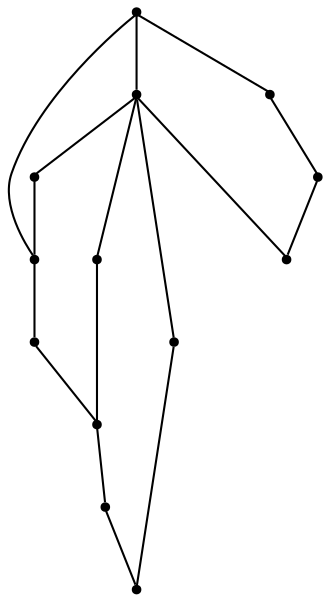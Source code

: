 graph {
  node [shape=point,comment="{\"directed\":false,\"doi\":\"10.4230/LIPIcs.GD.2024.11\",\"figure\":\"6 (4)\"}"]

  v0 [pos="962.6943238092231,2297.8888980236093"]
  v1 [pos="1007.9026091402421,2258.9707333715833"]
  v2 [pos="914.5393905127877,2258.933348006884"]
  v3 [pos="866.8553841422364,2298.2930160134547"]
  v4 [pos="867.8640135878163,2390.316964059806"]
  v5 [pos="825.6606935741426,2347.323794655551"]
  v6 [pos="821.1803056125693,2258.9498789504587"]
  v7 [pos="772.2126815415397,2300.026476188902"]
  v8 [pos="727.8212843081545,2258.9498789504587"]
  v9 [pos="677.6282962927722,2225.7028452333366"]
  v10 [pos="634.4621994079362,2258.9498789504587"]
  v11 [pos="592.9883232619044,2223.9986321119054"]
  v12 [pos="541.0989807804817,2258.9498789504587"]

  v0 -- v1 [id="-1",pos="962.6943238092231,2297.8888980236093 988.6763893824691,2295.792774378357 1004.8891855810139,2279.5881261977543 1007.9026091402421,2258.9707333715833"]
  v12 -- v11 [id="-246",pos="541.0989807804817,2258.9498789504587 547.6049586834905,2233.178137917745 573.7788292004861,2217.5566505620104 592.9883232619044,2223.9986321119054"]
  v12 -- v6 [id="-247",pos="541.0989807804817,2258.9498789504587 541.1031781035214,2258.9539481058 538.9776155587787,2213.310741285441 551.5768981950378,2189.2307515859256 564.1761808312968,2165.1505075642012 591.5045695674008,2162.6296658301876 624.2677284901613,2161.388064806635 657.0309510087253,2160.1505329384236 695.2289437139457,2160.1838491477815 718.2103048886896,2167.2840165741527 741.1874687403939,2174.3841840005234 748.9437401427786,2188.5430643332243 755.787284571458,2205.0020347226664 762.6350263231772,2221.4610051121085 768.5658437781516,2240.220065558292 771.5332875713549,2249.5953994649376 774.5007949603619,2258.974802526925 774.5007949603619,2258.974802526925 776.5471807295846,2262.699859919792 778.5935664988073,2266.4292407902085 782.6905353602921,2273.8836790534924 788.5588381402977,2277.5629584487683 794.4270773244997,2281.2422378440438 802.066714023026,2281.150681848862 808.756102223705,2275.5838230195823 815.4453632327769,2270.0126407127523 821.1803056125693,2258.974802526925 821.1803056125693,2258.9498789504587"]
  v12 -- v8 [id="-248",pos="541.0989807804817,2258.9498789504587 548.6469123301728,2207.385796786116 596.5601179770085,2171.7135464855037 648.1201613872323,2179.251402433287 689.3856976805705,2185.289011671128 721.794627977109,2217.694493199201 727.8212843081545,2258.9498789504587"]
  v8 -- v9 [id="-250",pos="727.8212843081545,2258.9498789504587 723.4909188473456,2241.7907595200822 710.0872128909642,2228.3902680141396 692.9199708715327,2224.060941053071 687.6783881041785,2222.738599194954 682.4207869586666,2222.3307625386997 677.6282962927722,2225.7028452333366"]
  v8 -- v4 [id="-252",pos="727.8212843081545,2258.9498789504587 731.3472264488411,2336.273494681491 796.9027983640319,2396.100505411017 867.8640135878163,2390.316964059806"]
  v8 -- v5 [id="-253",pos="727.8212843081545,2258.9498789504587 730.1802434522211,2310.497430171227 773.8881129881855,2350.378204383709 825.6606935741426,2347.323794655551"]
  v11 -- v10 [id="-254",pos="592.9883232619044,2223.9986321119054 616.7281915865494,2228.3902680141396 630.1318975429309,2241.7907595200822 634.4621994079362,2258.9498789504587"]
  v10 -- v9 [id="-257",pos="634.4621994079362,2258.9498789504587 639.6454923968936,2238.4184378067785 657.309845776447,2224.328141116927 677.6282962927722,2225.7028452333366"]
  v7 -- v6 [id="-258",pos="772.2126815415397,2300.026476188902 801.4706941514007,2298.263768959438 818.8254801957387,2280.9131449058063 821.1803056125693,2258.9498789504587"]
  v8 -- v7 [id="-259",pos="727.8212843081545,2258.9498789504587 730.5803246528607,2284.7256891385136 753.7200393786446,2303.3807318012814 772.2126815415397,2300.026476188902"]
  v6 -- v3 [id="-261",pos="821.1803056125693,2258.9498789504587 824.9438416756194,2284.7050890395976 848.8921134487617,2302.551641400466 866.8553841422364,2298.2930160134547"]
  v5 -- v2 [id="-263",pos="825.6606935741426,2347.323794655551 873.7114569442311,2345.8154096349263 912.3345875967215,2307.1973451893305 914.5393905127877,2258.933348006884"]
  v4 -- v1 [id="-267",pos="867.8640135878163,2390.316964059806 946.6440148889542,2389.2795837699514 1004.5933379025248,2331.3523599404534 1007.9026091402421,2258.9707333715833"]
  v3 -- v2 [id="-268",pos="866.8553841422364,2298.2930160134547 895.3173680780543,2295.776243434783 911.5260305493631,2279.5675260988382 914.5393905127877,2258.933348006884"]
  v2 -- v0 [id="-269",pos="914.5393905127877,2258.933348006884 918.3028629800342,2284.7256891385136 942.2552684804125,2302.5681723440407 962.6943238092231,2297.8888980236093"]
}